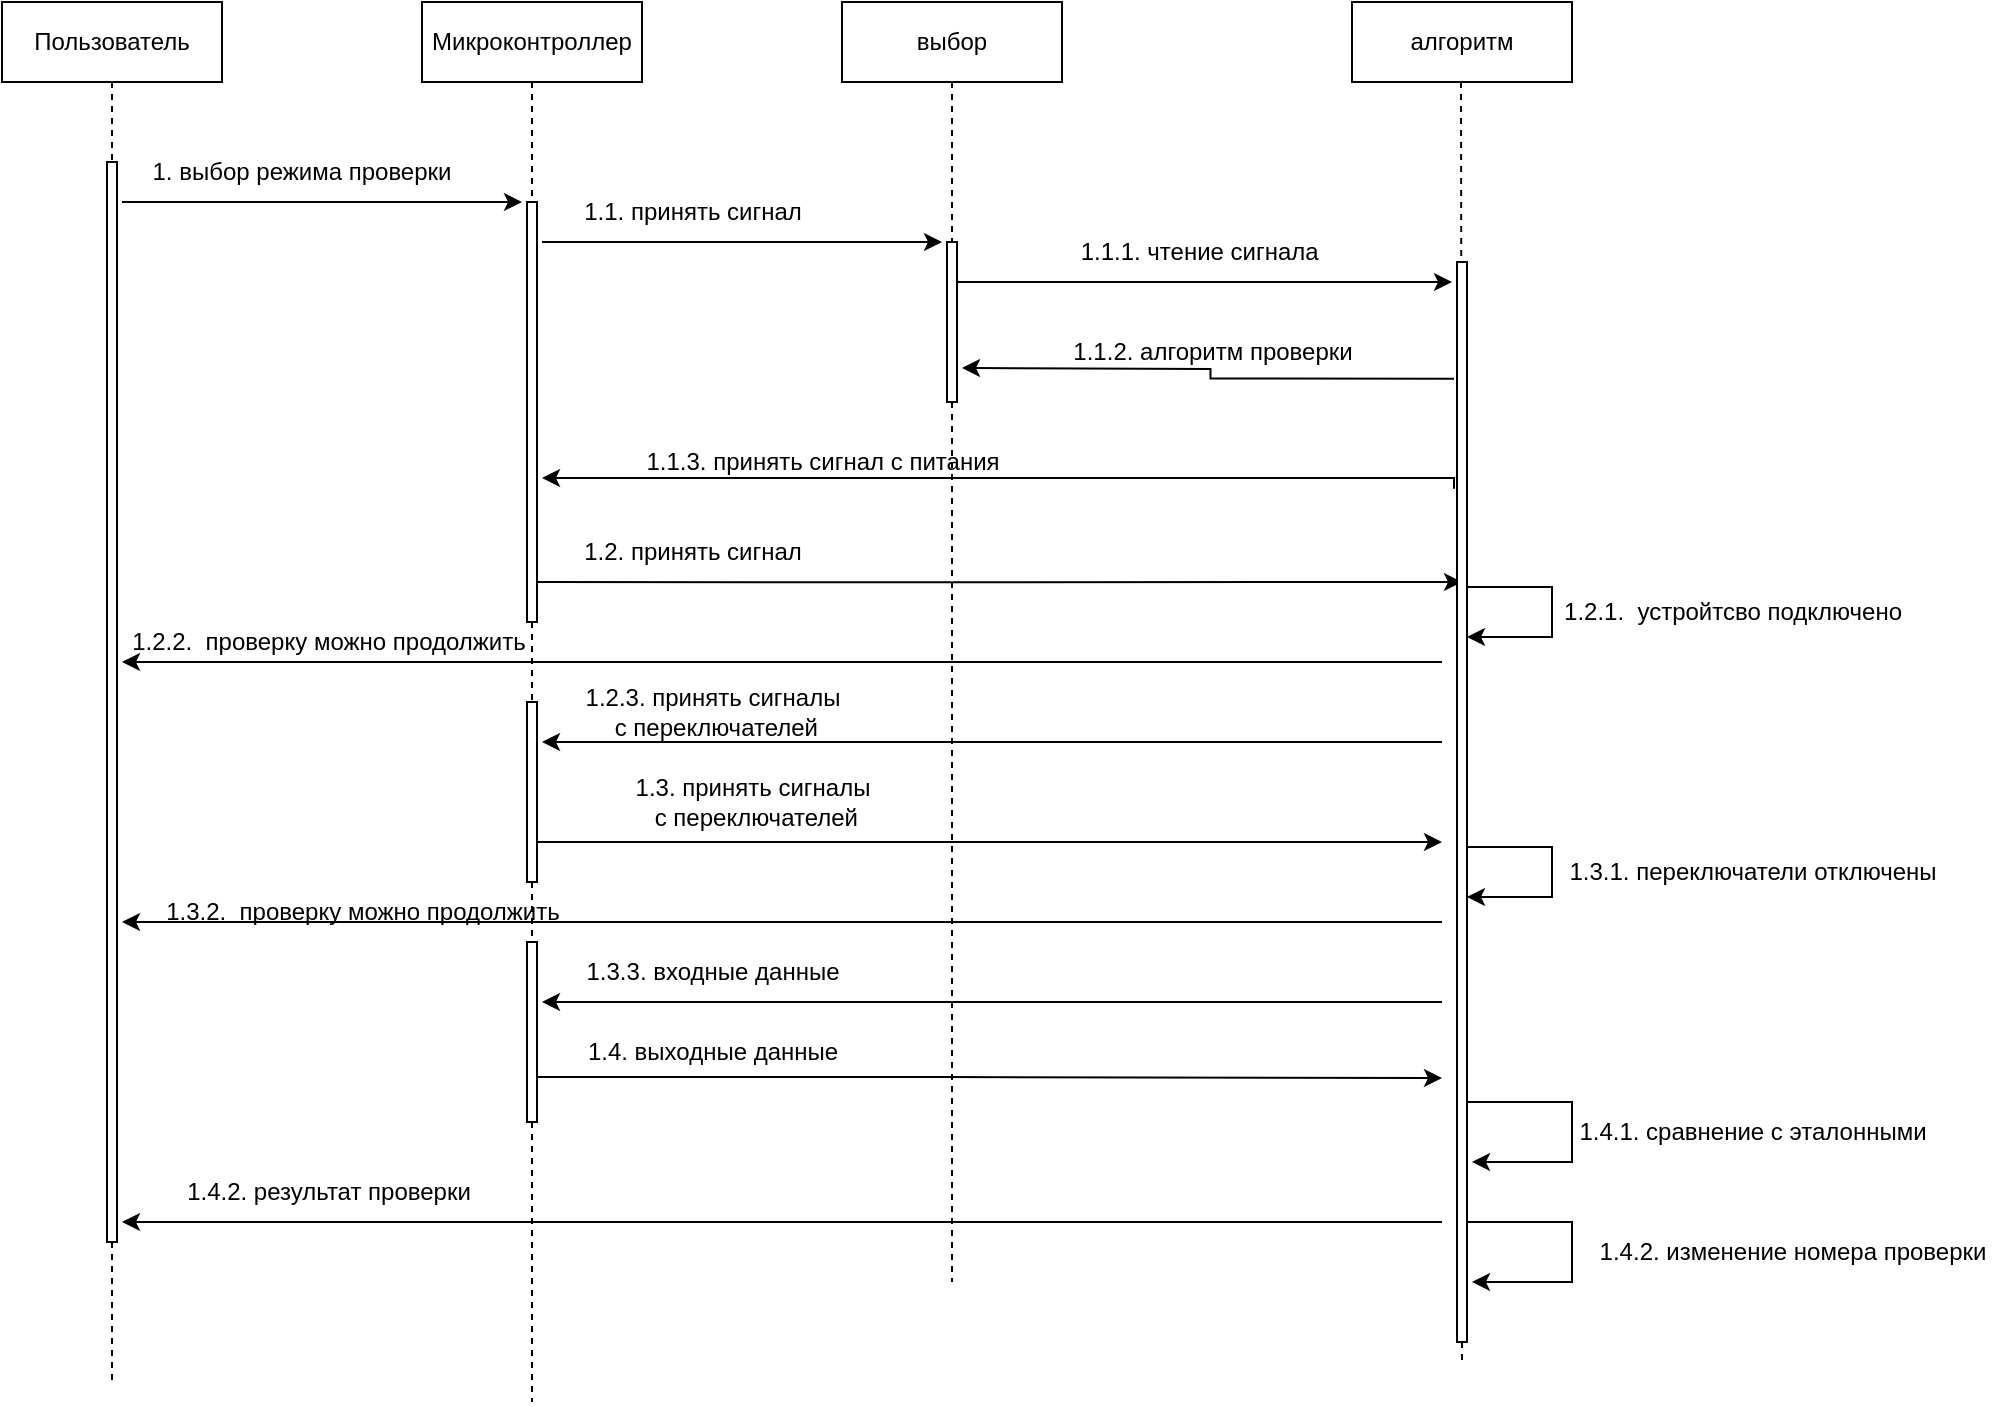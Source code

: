 <mxfile version="20.5.1" type="device"><diagram id="kgpKYQtTHZ0yAKxKKP6v" name="Page-1"><mxGraphModel dx="1375" dy="794" grid="1" gridSize="10" guides="1" tooltips="1" connect="1" arrows="1" fold="1" page="1" pageScale="1" pageWidth="850" pageHeight="1100" math="0" shadow="0"><root><mxCell id="0"/><mxCell id="1" parent="0"/><mxCell id="DIQb084aN0MCjddPJEBB-5" style="edgeStyle=none;rounded=0;orthogonalLoop=1;jettySize=auto;html=1;exitX=0.5;exitY=1;exitDx=0;exitDy=0;dashed=1;endArrow=none;endFill=0;startArrow=none;" parent="1" source="DIQb084aN0MCjddPJEBB-10" edge="1"><mxGeometry relative="1" as="geometry"><mxPoint x="75" y="770" as="targetPoint"/></mxGeometry></mxCell><mxCell id="DIQb084aN0MCjddPJEBB-1" value="Пользователь" style="rounded=0;whiteSpace=wrap;html=1;" parent="1" vertex="1"><mxGeometry x="20" y="80" width="110" height="40" as="geometry"/></mxCell><mxCell id="DIQb084aN0MCjddPJEBB-6" style="edgeStyle=none;rounded=0;orthogonalLoop=1;jettySize=auto;html=1;exitX=0.5;exitY=1;exitDx=0;exitDy=0;dashed=1;endArrow=none;endFill=0;startArrow=none;" parent="1" source="DIQb084aN0MCjddPJEBB-55" edge="1"><mxGeometry relative="1" as="geometry"><mxPoint x="285" y="780" as="targetPoint"/></mxGeometry></mxCell><mxCell id="DIQb084aN0MCjddPJEBB-3" value="Микроконтроллер" style="rounded=0;whiteSpace=wrap;html=1;" parent="1" vertex="1"><mxGeometry x="230" y="80" width="110" height="40" as="geometry"/></mxCell><mxCell id="DIQb084aN0MCjddPJEBB-4" value="выбор" style="rounded=0;whiteSpace=wrap;html=1;" parent="1" vertex="1"><mxGeometry x="440" y="80" width="110" height="40" as="geometry"/></mxCell><mxCell id="DIQb084aN0MCjddPJEBB-10" value="" style="rounded=0;whiteSpace=wrap;html=1;" parent="1" vertex="1"><mxGeometry x="72.5" y="160" width="5" height="540" as="geometry"/></mxCell><mxCell id="DIQb084aN0MCjddPJEBB-11" value="" style="edgeStyle=none;rounded=0;orthogonalLoop=1;jettySize=auto;html=1;exitX=0.5;exitY=1;exitDx=0;exitDy=0;dashed=1;endArrow=none;endFill=0;" parent="1" source="DIQb084aN0MCjddPJEBB-1" target="DIQb084aN0MCjddPJEBB-10" edge="1"><mxGeometry relative="1" as="geometry"><mxPoint x="75" y="543" as="targetPoint"/><mxPoint x="75" y="120" as="sourcePoint"/></mxGeometry></mxCell><mxCell id="DIQb084aN0MCjddPJEBB-12" value="" style="endArrow=classic;html=1;rounded=0;" parent="1" edge="1"><mxGeometry width="50" height="50" relative="1" as="geometry"><mxPoint x="80" y="180" as="sourcePoint"/><mxPoint x="280" y="180" as="targetPoint"/></mxGeometry></mxCell><mxCell id="DIQb084aN0MCjddPJEBB-13" value="1. выбор режима проверки" style="text;html=1;strokeColor=none;fillColor=none;align=center;verticalAlign=middle;whiteSpace=wrap;rounded=0;" parent="1" vertex="1"><mxGeometry x="80" y="150" width="180" height="30" as="geometry"/></mxCell><mxCell id="DIQb084aN0MCjddPJEBB-31" style="edgeStyle=orthogonalEdgeStyle;rounded=0;orthogonalLoop=1;jettySize=auto;html=1;exitX=1.1;exitY=0.905;exitDx=0;exitDy=0;endArrow=classic;endFill=1;exitPerimeter=0;" parent="1" source="DIQb084aN0MCjddPJEBB-14" edge="1"><mxGeometry relative="1" as="geometry"><mxPoint x="750" y="370" as="targetPoint"/><Array as="points"><mxPoint x="490" y="370"/></Array></mxGeometry></mxCell><mxCell id="DIQb084aN0MCjddPJEBB-14" value="" style="rounded=0;whiteSpace=wrap;html=1;" parent="1" vertex="1"><mxGeometry x="282.5" y="180" width="5" height="210" as="geometry"/></mxCell><mxCell id="DIQb084aN0MCjddPJEBB-15" value="" style="edgeStyle=none;rounded=0;orthogonalLoop=1;jettySize=auto;html=1;exitX=0.5;exitY=1;exitDx=0;exitDy=0;dashed=1;endArrow=none;endFill=0;" parent="1" source="DIQb084aN0MCjddPJEBB-3" target="DIQb084aN0MCjddPJEBB-14" edge="1"><mxGeometry relative="1" as="geometry"><mxPoint x="285" y="605" as="targetPoint"/><mxPoint x="285" y="120" as="sourcePoint"/></mxGeometry></mxCell><mxCell id="DIQb084aN0MCjddPJEBB-16" value="" style="endArrow=classic;html=1;rounded=0;" parent="1" edge="1"><mxGeometry width="50" height="50" relative="1" as="geometry"><mxPoint x="290" y="200" as="sourcePoint"/><mxPoint x="490" y="200" as="targetPoint"/></mxGeometry></mxCell><mxCell id="DIQb084aN0MCjddPJEBB-17" value="1.1. принять сигнал" style="text;html=1;align=center;verticalAlign=middle;resizable=0;points=[];autosize=1;strokeColor=none;fillColor=none;" parent="1" vertex="1"><mxGeometry x="300" y="170" width="130" height="30" as="geometry"/></mxCell><mxCell id="DIQb084aN0MCjddPJEBB-20" style="edgeStyle=orthogonalEdgeStyle;rounded=0;orthogonalLoop=1;jettySize=auto;html=1;exitX=1;exitY=0.25;exitDx=0;exitDy=0;endArrow=classic;endFill=1;" parent="1" source="DIQb084aN0MCjddPJEBB-18" edge="1"><mxGeometry relative="1" as="geometry"><mxPoint x="745" y="220" as="targetPoint"/><Array as="points"><mxPoint x="498" y="220"/></Array></mxGeometry></mxCell><mxCell id="DIQb084aN0MCjddPJEBB-18" value="" style="rounded=0;whiteSpace=wrap;html=1;" parent="1" vertex="1"><mxGeometry x="492.5" y="200" width="5" height="80" as="geometry"/></mxCell><mxCell id="DIQb084aN0MCjddPJEBB-19" value="" style="edgeStyle=none;rounded=0;orthogonalLoop=1;jettySize=auto;html=1;exitX=0.5;exitY=1;exitDx=0;exitDy=0;dashed=1;endArrow=none;endFill=0;" parent="1" source="DIQb084aN0MCjddPJEBB-4" target="DIQb084aN0MCjddPJEBB-18" edge="1"><mxGeometry relative="1" as="geometry"><mxPoint x="495" y="977" as="targetPoint"/><mxPoint x="495" y="120" as="sourcePoint"/></mxGeometry></mxCell><mxCell id="DIQb084aN0MCjddPJEBB-21" value="1.1.1. чтение сигнала&amp;nbsp;" style="text;html=1;align=center;verticalAlign=middle;resizable=0;points=[];autosize=1;strokeColor=none;fillColor=none;" parent="1" vertex="1"><mxGeometry x="545" y="190" width="150" height="30" as="geometry"/></mxCell><mxCell id="DIQb084aN0MCjddPJEBB-29" style="edgeStyle=orthogonalEdgeStyle;rounded=0;orthogonalLoop=1;jettySize=auto;html=1;exitX=-0.3;exitY=0.21;exitDx=0;exitDy=0;endArrow=classic;endFill=1;exitPerimeter=0;" parent="1" source="nQJnVCeAhc2ezbztKab2-3" edge="1"><mxGeometry relative="1" as="geometry"><mxPoint x="290" y="318" as="targetPoint"/><mxPoint x="492.5" y="317.5" as="sourcePoint"/><Array as="points"><mxPoint x="746" y="318"/></Array></mxGeometry></mxCell><mxCell id="DIQb084aN0MCjddPJEBB-25" value="" style="edgeStyle=none;rounded=0;orthogonalLoop=1;jettySize=auto;html=1;exitX=0.5;exitY=1;exitDx=0;exitDy=0;dashed=1;endArrow=none;endFill=0;startArrow=none;" parent="1" source="DIQb084aN0MCjddPJEBB-18" edge="1"><mxGeometry relative="1" as="geometry"><mxPoint x="495" y="280" as="targetPoint"/><mxPoint x="495" y="250" as="sourcePoint"/></mxGeometry></mxCell><mxCell id="DIQb084aN0MCjddPJEBB-28" value="1.1.2. алгоритм проверки" style="text;html=1;align=center;verticalAlign=middle;resizable=0;points=[];autosize=1;strokeColor=none;fillColor=none;" parent="1" vertex="1"><mxGeometry x="545" y="240" width="160" height="30" as="geometry"/></mxCell><mxCell id="DIQb084aN0MCjddPJEBB-32" value="1.2. принять сигнал" style="text;html=1;align=center;verticalAlign=middle;resizable=0;points=[];autosize=1;strokeColor=none;fillColor=none;" parent="1" vertex="1"><mxGeometry x="300" y="340" width="130" height="30" as="geometry"/></mxCell><mxCell id="DIQb084aN0MCjddPJEBB-38" style="edgeStyle=orthogonalEdgeStyle;rounded=0;orthogonalLoop=1;jettySize=auto;html=1;endArrow=classic;endFill=1;" parent="1" edge="1"><mxGeometry relative="1" as="geometry"><mxPoint x="80" y="410" as="targetPoint"/><Array as="points"><mxPoint x="740" y="410"/><mxPoint x="740" y="410"/></Array><mxPoint x="740" y="410" as="sourcePoint"/></mxGeometry></mxCell><mxCell id="DIQb084aN0MCjddPJEBB-34" value="" style="edgeStyle=none;rounded=0;orthogonalLoop=1;jettySize=auto;html=1;dashed=1;endArrow=none;endFill=0;startArrow=none;" parent="1" edge="1"><mxGeometry relative="1" as="geometry"><mxPoint x="495" y="570" as="targetPoint"/><mxPoint x="495" y="280" as="sourcePoint"/></mxGeometry></mxCell><mxCell id="DIQb084aN0MCjddPJEBB-36" value="1.2.1.&amp;nbsp; устройтсво подключено" style="text;html=1;align=center;verticalAlign=middle;resizable=0;points=[];autosize=1;strokeColor=none;fillColor=none;" parent="1" vertex="1"><mxGeometry x="790" y="370" width="190" height="30" as="geometry"/></mxCell><mxCell id="DIQb084aN0MCjddPJEBB-39" value="1.2.2.&amp;nbsp; проверку можно продолжить" style="text;html=1;align=center;verticalAlign=middle;resizable=0;points=[];autosize=1;strokeColor=none;fillColor=none;" parent="1" vertex="1"><mxGeometry x="72.5" y="385" width="220" height="30" as="geometry"/></mxCell><mxCell id="DIQb084aN0MCjddPJEBB-46" style="edgeStyle=orthogonalEdgeStyle;rounded=0;orthogonalLoop=1;jettySize=auto;html=1;exitX=1;exitY=0.25;exitDx=0;exitDy=0;endArrow=classic;endFill=1;" parent="1" source="DIQb084aN0MCjddPJEBB-40" edge="1"><mxGeometry relative="1" as="geometry"><mxPoint x="740" y="500" as="targetPoint"/><Array as="points"><mxPoint x="288" y="500"/><mxPoint x="490" y="500"/></Array></mxGeometry></mxCell><mxCell id="DIQb084aN0MCjddPJEBB-40" value="" style="rounded=0;whiteSpace=wrap;html=1;" parent="1" vertex="1"><mxGeometry x="282.5" y="430" width="5" height="90" as="geometry"/></mxCell><mxCell id="DIQb084aN0MCjddPJEBB-41" value="" style="edgeStyle=none;rounded=0;orthogonalLoop=1;jettySize=auto;html=1;exitX=0.5;exitY=1;exitDx=0;exitDy=0;dashed=1;endArrow=none;endFill=0;startArrow=none;" parent="1" source="DIQb084aN0MCjddPJEBB-14" target="DIQb084aN0MCjddPJEBB-40" edge="1"><mxGeometry relative="1" as="geometry"><mxPoint x="285" y="605" as="targetPoint"/><mxPoint x="285" y="390" as="sourcePoint"/></mxGeometry></mxCell><mxCell id="DIQb084aN0MCjddPJEBB-44" style="edgeStyle=orthogonalEdgeStyle;rounded=0;orthogonalLoop=1;jettySize=auto;html=1;endArrow=classic;endFill=1;" parent="1" edge="1"><mxGeometry relative="1" as="geometry"><mxPoint x="290" y="450" as="targetPoint"/><mxPoint x="740" y="450" as="sourcePoint"/></mxGeometry></mxCell><mxCell id="DIQb084aN0MCjddPJEBB-45" value="1.2.3. принять сигналы&lt;br&gt;&amp;nbsp;с переключателей" style="text;html=1;align=center;verticalAlign=middle;resizable=0;points=[];autosize=1;strokeColor=none;fillColor=none;" parent="1" vertex="1"><mxGeometry x="300" y="415" width="150" height="40" as="geometry"/></mxCell><mxCell id="DIQb084aN0MCjddPJEBB-49" style="edgeStyle=orthogonalEdgeStyle;rounded=0;orthogonalLoop=1;jettySize=auto;html=1;exitX=1;exitY=0.25;exitDx=0;exitDy=0;endArrow=classic;endFill=1;entryX=1;entryY=0.75;entryDx=0;entryDy=0;" parent="1" edge="1"><mxGeometry relative="1" as="geometry"><mxPoint x="752.5" y="527.5" as="targetPoint"/><mxPoint x="752.5" y="502.5" as="sourcePoint"/><Array as="points"><mxPoint x="795" y="503"/><mxPoint x="795" y="528"/></Array></mxGeometry></mxCell><mxCell id="DIQb084aN0MCjddPJEBB-50" value="1.3. принять сигналы&lt;br&gt;&amp;nbsp;с переключателей" style="text;html=1;align=center;verticalAlign=middle;resizable=0;points=[];autosize=1;strokeColor=none;fillColor=none;" parent="1" vertex="1"><mxGeometry x="325" y="460" width="140" height="40" as="geometry"/></mxCell><mxCell id="DIQb084aN0MCjddPJEBB-52" value="1.3.1. переключатели отключены" style="text;html=1;align=center;verticalAlign=middle;resizable=0;points=[];autosize=1;strokeColor=none;fillColor=none;" parent="1" vertex="1"><mxGeometry x="790" y="500" width="210" height="30" as="geometry"/></mxCell><mxCell id="DIQb084aN0MCjddPJEBB-53" style="edgeStyle=orthogonalEdgeStyle;rounded=0;orthogonalLoop=1;jettySize=auto;html=1;endArrow=classic;endFill=1;" parent="1" edge="1"><mxGeometry relative="1" as="geometry"><mxPoint x="80" y="540" as="targetPoint"/><mxPoint x="740" y="540" as="sourcePoint"/><Array as="points"><mxPoint x="740" y="540"/></Array></mxGeometry></mxCell><mxCell id="DIQb084aN0MCjddPJEBB-54" value="1.3.2.&amp;nbsp; проверку можно продолжить" style="text;html=1;align=center;verticalAlign=middle;resizable=0;points=[];autosize=1;strokeColor=none;fillColor=none;" parent="1" vertex="1"><mxGeometry x="90" y="520" width="220" height="30" as="geometry"/></mxCell><mxCell id="DIQb084aN0MCjddPJEBB-63" style="edgeStyle=orthogonalEdgeStyle;rounded=0;orthogonalLoop=1;jettySize=auto;html=1;exitX=1;exitY=0.75;exitDx=0;exitDy=0;endArrow=classic;endFill=1;" parent="1" source="DIQb084aN0MCjddPJEBB-55" edge="1"><mxGeometry relative="1" as="geometry"><mxPoint x="740" y="618" as="targetPoint"/><Array as="points"><mxPoint x="490" y="618"/></Array></mxGeometry></mxCell><mxCell id="DIQb084aN0MCjddPJEBB-55" value="" style="rounded=0;whiteSpace=wrap;html=1;" parent="1" vertex="1"><mxGeometry x="282.5" y="550" width="5" height="90" as="geometry"/></mxCell><mxCell id="DIQb084aN0MCjddPJEBB-56" value="" style="edgeStyle=none;rounded=0;orthogonalLoop=1;jettySize=auto;html=1;exitX=0.5;exitY=1;exitDx=0;exitDy=0;dashed=1;endArrow=none;endFill=0;startArrow=none;" parent="1" source="DIQb084aN0MCjddPJEBB-40" target="DIQb084aN0MCjddPJEBB-55" edge="1"><mxGeometry relative="1" as="geometry"><mxPoint x="285" y="605" as="targetPoint"/><mxPoint x="285" y="520" as="sourcePoint"/></mxGeometry></mxCell><mxCell id="DIQb084aN0MCjddPJEBB-59" style="edgeStyle=orthogonalEdgeStyle;rounded=0;orthogonalLoop=1;jettySize=auto;html=1;endArrow=classic;endFill=1;" parent="1" edge="1"><mxGeometry relative="1" as="geometry"><mxPoint x="290" y="580" as="targetPoint"/><mxPoint x="740" y="580" as="sourcePoint"/><Array as="points"><mxPoint x="290" y="580"/></Array></mxGeometry></mxCell><mxCell id="DIQb084aN0MCjddPJEBB-65" style="edgeStyle=orthogonalEdgeStyle;rounded=0;orthogonalLoop=1;jettySize=auto;html=1;exitX=1;exitY=0.5;exitDx=0;exitDy=0;endArrow=classic;endFill=1;" parent="1" edge="1"><mxGeometry relative="1" as="geometry"><mxPoint x="755" y="660" as="targetPoint"/><Array as="points"><mxPoint x="805" y="630"/></Array><mxPoint x="752.5" y="635" as="sourcePoint"/></mxGeometry></mxCell><mxCell id="DIQb084aN0MCjddPJEBB-67" style="edgeStyle=orthogonalEdgeStyle;rounded=0;orthogonalLoop=1;jettySize=auto;html=1;endArrow=classic;endFill=1;" parent="1" edge="1"><mxGeometry relative="1" as="geometry"><mxPoint x="80" y="690" as="targetPoint"/><Array as="points"/><mxPoint x="740" y="690" as="sourcePoint"/></mxGeometry></mxCell><mxCell id="DIQb084aN0MCjddPJEBB-58" value="" style="edgeStyle=none;rounded=0;orthogonalLoop=1;jettySize=auto;html=1;exitX=0.5;exitY=1;exitDx=0;exitDy=0;dashed=1;endArrow=none;endFill=0;startArrow=none;" parent="1" edge="1"><mxGeometry relative="1" as="geometry"><mxPoint x="495" y="720" as="targetPoint"/><mxPoint x="495" y="550" as="sourcePoint"/></mxGeometry></mxCell><mxCell id="DIQb084aN0MCjddPJEBB-60" value="1.3.3. входные данные" style="text;html=1;align=center;verticalAlign=middle;resizable=0;points=[];autosize=1;strokeColor=none;fillColor=none;" parent="1" vertex="1"><mxGeometry x="300" y="550" width="150" height="30" as="geometry"/></mxCell><mxCell id="DIQb084aN0MCjddPJEBB-64" value="1.4. выходные данные" style="text;html=1;align=center;verticalAlign=middle;resizable=0;points=[];autosize=1;strokeColor=none;fillColor=none;" parent="1" vertex="1"><mxGeometry x="300" y="590" width="150" height="30" as="geometry"/></mxCell><mxCell id="DIQb084aN0MCjddPJEBB-66" value="1.4.1. сравнение с эталонными" style="text;html=1;align=center;verticalAlign=middle;resizable=0;points=[];autosize=1;strokeColor=none;fillColor=none;" parent="1" vertex="1"><mxGeometry x="795" y="630" width="200" height="30" as="geometry"/></mxCell><mxCell id="DIQb084aN0MCjddPJEBB-69" value="1.4.2. результат проверки" style="text;html=1;align=center;verticalAlign=middle;resizable=0;points=[];autosize=1;strokeColor=none;fillColor=none;" parent="1" vertex="1"><mxGeometry x="97.5" y="660" width="170" height="30" as="geometry"/></mxCell><mxCell id="DIQb084aN0MCjddPJEBB-72" value="" style="edgeStyle=none;rounded=0;orthogonalLoop=1;jettySize=auto;html=1;exitX=0.5;exitY=1;exitDx=0;exitDy=0;dashed=1;endArrow=none;endFill=0;startArrow=none;" parent="1" edge="1"><mxGeometry relative="1" as="geometry"><mxPoint x="495" y="720" as="targetPoint"/><mxPoint x="495" y="700" as="sourcePoint"/></mxGeometry></mxCell><mxCell id="nQJnVCeAhc2ezbztKab2-1" value="алгоритм" style="rounded=0;whiteSpace=wrap;html=1;" vertex="1" parent="1"><mxGeometry x="695" y="80" width="110" height="40" as="geometry"/></mxCell><mxCell id="nQJnVCeAhc2ezbztKab2-2" value="" style="edgeStyle=none;rounded=0;orthogonalLoop=1;jettySize=auto;html=1;dashed=1;endArrow=none;endFill=0;startArrow=none;" edge="1" parent="1"><mxGeometry relative="1" as="geometry"><mxPoint x="750" y="760" as="targetPoint"/><mxPoint x="750" y="750" as="sourcePoint"/></mxGeometry></mxCell><mxCell id="nQJnVCeAhc2ezbztKab2-12" style="edgeStyle=orthogonalEdgeStyle;rounded=0;orthogonalLoop=1;jettySize=auto;html=1;exitX=-0.3;exitY=0.108;exitDx=0;exitDy=0;exitPerimeter=0;" edge="1" parent="1" source="nQJnVCeAhc2ezbztKab2-3"><mxGeometry relative="1" as="geometry"><mxPoint x="500" y="263" as="targetPoint"/></mxGeometry></mxCell><mxCell id="nQJnVCeAhc2ezbztKab2-3" value="" style="rounded=0;whiteSpace=wrap;html=1;" vertex="1" parent="1"><mxGeometry x="747.5" y="210" width="5" height="540" as="geometry"/></mxCell><mxCell id="nQJnVCeAhc2ezbztKab2-6" value="" style="edgeStyle=none;rounded=0;orthogonalLoop=1;jettySize=auto;html=1;exitX=0.5;exitY=1;exitDx=0;exitDy=0;dashed=1;endArrow=none;endFill=0;" edge="1" parent="1" target="nQJnVCeAhc2ezbztKab2-3"><mxGeometry relative="1" as="geometry"><mxPoint x="750" y="760" as="targetPoint"/><mxPoint x="749.5" y="120" as="sourcePoint"/></mxGeometry></mxCell><mxCell id="nQJnVCeAhc2ezbztKab2-13" value="1.1.3. принять сигнал с питания" style="text;html=1;align=center;verticalAlign=middle;resizable=0;points=[];autosize=1;strokeColor=none;fillColor=none;" vertex="1" parent="1"><mxGeometry x="330" y="295" width="200" height="30" as="geometry"/></mxCell><mxCell id="nQJnVCeAhc2ezbztKab2-14" style="edgeStyle=orthogonalEdgeStyle;rounded=0;orthogonalLoop=1;jettySize=auto;html=1;exitX=1;exitY=0.25;exitDx=0;exitDy=0;endArrow=classic;endFill=1;entryX=1;entryY=0.75;entryDx=0;entryDy=0;" edge="1" parent="1"><mxGeometry relative="1" as="geometry"><mxPoint x="752.5" y="397.5" as="targetPoint"/><mxPoint x="752.5" y="372.5" as="sourcePoint"/><Array as="points"><mxPoint x="795" y="373"/><mxPoint x="795" y="398"/></Array></mxGeometry></mxCell><mxCell id="nQJnVCeAhc2ezbztKab2-15" style="edgeStyle=orthogonalEdgeStyle;rounded=0;orthogonalLoop=1;jettySize=auto;html=1;exitX=1;exitY=0.5;exitDx=0;exitDy=0;endArrow=classic;endFill=1;" edge="1" parent="1"><mxGeometry relative="1" as="geometry"><mxPoint x="755" y="720" as="targetPoint"/><Array as="points"><mxPoint x="805" y="690"/></Array><mxPoint x="752.5" y="695" as="sourcePoint"/></mxGeometry></mxCell><mxCell id="nQJnVCeAhc2ezbztKab2-16" value="1.4.2. изменение номера проверки" style="text;html=1;align=center;verticalAlign=middle;resizable=0;points=[];autosize=1;strokeColor=none;fillColor=none;" vertex="1" parent="1"><mxGeometry x="805" y="690" width="220" height="30" as="geometry"/></mxCell></root></mxGraphModel></diagram></mxfile>